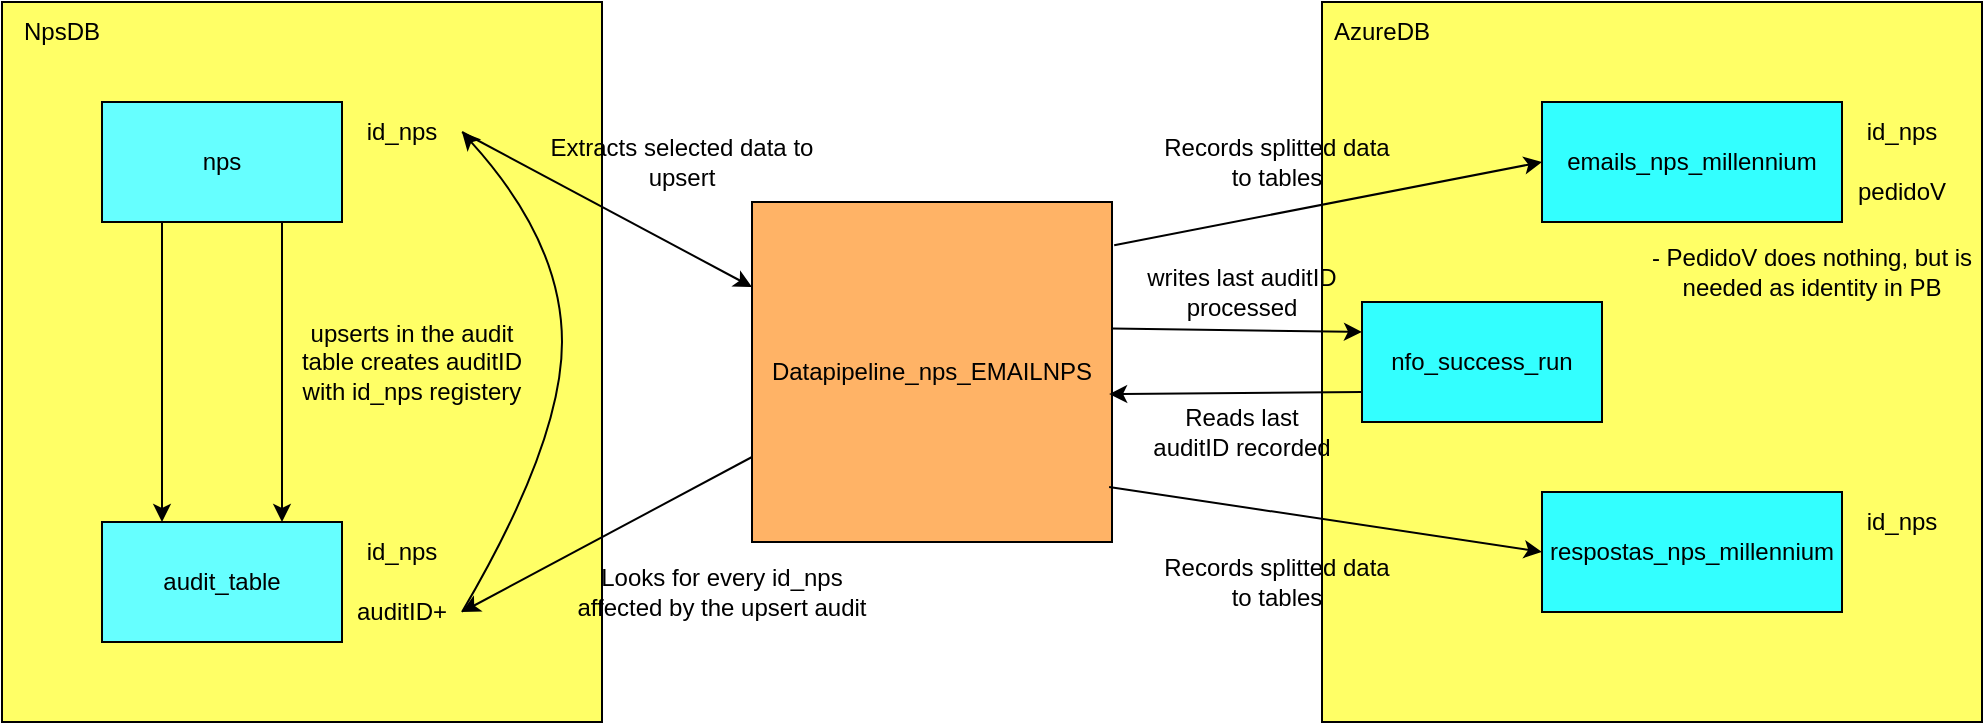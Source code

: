 <mxfile version="22.0.0" type="device">
  <diagram name="Página-1" id="mx46_KJ1Uyf_bisMGjRc">
    <mxGraphModel dx="1290" dy="566" grid="1" gridSize="10" guides="1" tooltips="1" connect="1" arrows="1" fold="1" page="1" pageScale="1" pageWidth="827" pageHeight="1169" math="0" shadow="0">
      <root>
        <mxCell id="0" />
        <mxCell id="1" parent="0" />
        <mxCell id="lyK7kGOJIjBINNhHarWs-1" value="" style="rounded=0;whiteSpace=wrap;html=1;fillColor=#FFFF66;" vertex="1" parent="1">
          <mxGeometry x="30" y="110" width="300" height="360" as="geometry" />
        </mxCell>
        <mxCell id="lyK7kGOJIjBINNhHarWs-2" value="NpsDB" style="text;html=1;strokeColor=none;fillColor=none;align=center;verticalAlign=middle;whiteSpace=wrap;rounded=0;" vertex="1" parent="1">
          <mxGeometry x="30" y="110" width="60" height="30" as="geometry" />
        </mxCell>
        <mxCell id="lyK7kGOJIjBINNhHarWs-3" value="nps" style="rounded=0;whiteSpace=wrap;html=1;fillColor=#66FFFF;" vertex="1" parent="1">
          <mxGeometry x="80" y="160" width="120" height="60" as="geometry" />
        </mxCell>
        <mxCell id="lyK7kGOJIjBINNhHarWs-4" value="audit_table" style="rounded=0;whiteSpace=wrap;html=1;fillColor=#66FFFF;" vertex="1" parent="1">
          <mxGeometry x="80" y="370" width="120" height="60" as="geometry" />
        </mxCell>
        <mxCell id="lyK7kGOJIjBINNhHarWs-6" value="" style="endArrow=classic;html=1;rounded=0;exitX=0.25;exitY=1;exitDx=0;exitDy=0;entryX=0.25;entryY=0;entryDx=0;entryDy=0;" edge="1" parent="1" source="lyK7kGOJIjBINNhHarWs-3" target="lyK7kGOJIjBINNhHarWs-4">
          <mxGeometry width="50" height="50" relative="1" as="geometry">
            <mxPoint x="230" y="300" as="sourcePoint" />
            <mxPoint x="280" y="250" as="targetPoint" />
          </mxGeometry>
        </mxCell>
        <mxCell id="lyK7kGOJIjBINNhHarWs-7" value="" style="endArrow=classic;html=1;rounded=0;exitX=0.75;exitY=1;exitDx=0;exitDy=0;entryX=0.75;entryY=0;entryDx=0;entryDy=0;" edge="1" parent="1" source="lyK7kGOJIjBINNhHarWs-3" target="lyK7kGOJIjBINNhHarWs-4">
          <mxGeometry width="50" height="50" relative="1" as="geometry">
            <mxPoint x="120" y="230" as="sourcePoint" />
            <mxPoint x="120" y="380" as="targetPoint" />
          </mxGeometry>
        </mxCell>
        <mxCell id="lyK7kGOJIjBINNhHarWs-8" value="id_nps" style="text;html=1;strokeColor=none;fillColor=none;align=center;verticalAlign=middle;whiteSpace=wrap;rounded=0;" vertex="1" parent="1">
          <mxGeometry x="200" y="160" width="60" height="30" as="geometry" />
        </mxCell>
        <mxCell id="lyK7kGOJIjBINNhHarWs-9" value="id_nps" style="text;html=1;strokeColor=none;fillColor=none;align=center;verticalAlign=middle;whiteSpace=wrap;rounded=0;" vertex="1" parent="1">
          <mxGeometry x="200" y="370" width="60" height="30" as="geometry" />
        </mxCell>
        <mxCell id="lyK7kGOJIjBINNhHarWs-10" value="upserts in the audit table creates auditID with id_nps registery" style="text;html=1;strokeColor=none;fillColor=none;align=center;verticalAlign=middle;whiteSpace=wrap;rounded=0;" vertex="1" parent="1">
          <mxGeometry x="170" y="260" width="130" height="60" as="geometry" />
        </mxCell>
        <mxCell id="lyK7kGOJIjBINNhHarWs-11" value="auditID+" style="text;html=1;strokeColor=none;fillColor=none;align=center;verticalAlign=middle;whiteSpace=wrap;rounded=0;" vertex="1" parent="1">
          <mxGeometry x="200" y="400" width="60" height="30" as="geometry" />
        </mxCell>
        <mxCell id="lyK7kGOJIjBINNhHarWs-12" value="" style="rounded=0;whiteSpace=wrap;html=1;fillColor=#FFFF66;" vertex="1" parent="1">
          <mxGeometry x="690" y="110" width="330" height="360" as="geometry" />
        </mxCell>
        <mxCell id="lyK7kGOJIjBINNhHarWs-13" value="AzureDB" style="text;html=1;strokeColor=none;fillColor=none;align=center;verticalAlign=middle;whiteSpace=wrap;rounded=0;" vertex="1" parent="1">
          <mxGeometry x="690" y="110" width="60" height="30" as="geometry" />
        </mxCell>
        <mxCell id="lyK7kGOJIjBINNhHarWs-14" value="nfo_success_run" style="rounded=0;whiteSpace=wrap;html=1;fillColor=#33FFFF;" vertex="1" parent="1">
          <mxGeometry x="710" y="260" width="120" height="60" as="geometry" />
        </mxCell>
        <mxCell id="lyK7kGOJIjBINNhHarWs-15" value="Datapipeline_nps_EMAILNPS" style="rounded=0;whiteSpace=wrap;html=1;fillColor=#FFB366;" vertex="1" parent="1">
          <mxGeometry x="405" y="210" width="180" height="170" as="geometry" />
        </mxCell>
        <mxCell id="lyK7kGOJIjBINNhHarWs-16" value="" style="endArrow=classic;html=1;rounded=0;exitX=0;exitY=0.75;exitDx=0;exitDy=0;entryX=0.992;entryY=0.565;entryDx=0;entryDy=0;entryPerimeter=0;" edge="1" parent="1" source="lyK7kGOJIjBINNhHarWs-14" target="lyK7kGOJIjBINNhHarWs-15">
          <mxGeometry width="50" height="50" relative="1" as="geometry">
            <mxPoint x="580" y="340" as="sourcePoint" />
            <mxPoint x="650" y="160" as="targetPoint" />
          </mxGeometry>
        </mxCell>
        <mxCell id="lyK7kGOJIjBINNhHarWs-17" value="Reads last auditID recorded" style="text;html=1;strokeColor=none;fillColor=none;align=center;verticalAlign=middle;whiteSpace=wrap;rounded=0;" vertex="1" parent="1">
          <mxGeometry x="600" y="310" width="100" height="30" as="geometry" />
        </mxCell>
        <mxCell id="lyK7kGOJIjBINNhHarWs-19" value="writes last auditID processed" style="text;html=1;strokeColor=none;fillColor=none;align=center;verticalAlign=middle;whiteSpace=wrap;rounded=0;" vertex="1" parent="1">
          <mxGeometry x="600" y="240" width="100" height="30" as="geometry" />
        </mxCell>
        <mxCell id="lyK7kGOJIjBINNhHarWs-20" value="" style="endArrow=classic;html=1;rounded=0;entryX=0;entryY=0.25;entryDx=0;entryDy=0;exitX=1.001;exitY=0.372;exitDx=0;exitDy=0;exitPerimeter=0;" edge="1" parent="1" source="lyK7kGOJIjBINNhHarWs-15" target="lyK7kGOJIjBINNhHarWs-14">
          <mxGeometry width="50" height="50" relative="1" as="geometry">
            <mxPoint x="590" y="320" as="sourcePoint" />
            <mxPoint x="720" y="315" as="targetPoint" />
          </mxGeometry>
        </mxCell>
        <mxCell id="lyK7kGOJIjBINNhHarWs-21" value="" style="endArrow=classic;html=1;rounded=0;exitX=0;exitY=0.75;exitDx=0;exitDy=0;entryX=1;entryY=0.5;entryDx=0;entryDy=0;" edge="1" parent="1" source="lyK7kGOJIjBINNhHarWs-15" target="lyK7kGOJIjBINNhHarWs-11">
          <mxGeometry width="50" height="50" relative="1" as="geometry">
            <mxPoint x="460" y="395" as="sourcePoint" />
            <mxPoint x="330" y="400" as="targetPoint" />
          </mxGeometry>
        </mxCell>
        <mxCell id="lyK7kGOJIjBINNhHarWs-22" value="Looks for every id_nps affected by the upsert audit" style="text;html=1;strokeColor=none;fillColor=none;align=center;verticalAlign=middle;whiteSpace=wrap;rounded=0;" vertex="1" parent="1">
          <mxGeometry x="310" y="390" width="160" height="30" as="geometry" />
        </mxCell>
        <mxCell id="lyK7kGOJIjBINNhHarWs-24" value="" style="curved=1;endArrow=classic;html=1;rounded=0;exitX=1;exitY=0.5;exitDx=0;exitDy=0;entryX=1;entryY=0.5;entryDx=0;entryDy=0;" edge="1" parent="1" source="lyK7kGOJIjBINNhHarWs-11" target="lyK7kGOJIjBINNhHarWs-8">
          <mxGeometry width="50" height="50" relative="1" as="geometry">
            <mxPoint x="450" y="340" as="sourcePoint" />
            <mxPoint x="500" y="290" as="targetPoint" />
            <Array as="points">
              <mxPoint x="310" y="330" />
              <mxPoint x="310" y="230" />
            </Array>
          </mxGeometry>
        </mxCell>
        <mxCell id="lyK7kGOJIjBINNhHarWs-25" value="Extracts selected data to upsert" style="text;html=1;strokeColor=none;fillColor=none;align=center;verticalAlign=middle;whiteSpace=wrap;rounded=0;" vertex="1" parent="1">
          <mxGeometry x="290" y="175" width="160" height="30" as="geometry" />
        </mxCell>
        <mxCell id="lyK7kGOJIjBINNhHarWs-26" value="" style="endArrow=classic;html=1;rounded=0;entryX=0;entryY=0.25;entryDx=0;entryDy=0;exitX=1;exitY=0.5;exitDx=0;exitDy=0;" edge="1" parent="1" source="lyK7kGOJIjBINNhHarWs-8" target="lyK7kGOJIjBINNhHarWs-15">
          <mxGeometry width="50" height="50" relative="1" as="geometry">
            <mxPoint x="460" y="170" as="sourcePoint" />
            <mxPoint x="590" y="175" as="targetPoint" />
          </mxGeometry>
        </mxCell>
        <mxCell id="lyK7kGOJIjBINNhHarWs-29" value="emails_nps_millennium" style="rounded=0;whiteSpace=wrap;html=1;fillColor=#33FFFF;" vertex="1" parent="1">
          <mxGeometry x="800" y="160" width="150" height="60" as="geometry" />
        </mxCell>
        <mxCell id="lyK7kGOJIjBINNhHarWs-30" value="respostas_nps_millennium" style="rounded=0;whiteSpace=wrap;html=1;fillColor=#33FFFF;" vertex="1" parent="1">
          <mxGeometry x="800" y="355" width="150" height="60" as="geometry" />
        </mxCell>
        <mxCell id="lyK7kGOJIjBINNhHarWs-31" value="" style="endArrow=classic;html=1;rounded=0;entryX=0;entryY=0.5;entryDx=0;entryDy=0;exitX=1.006;exitY=0.127;exitDx=0;exitDy=0;exitPerimeter=0;" edge="1" parent="1" source="lyK7kGOJIjBINNhHarWs-15" target="lyK7kGOJIjBINNhHarWs-29">
          <mxGeometry width="50" height="50" relative="1" as="geometry">
            <mxPoint x="270" y="185" as="sourcePoint" />
            <mxPoint x="415" y="263" as="targetPoint" />
          </mxGeometry>
        </mxCell>
        <mxCell id="lyK7kGOJIjBINNhHarWs-32" value="" style="endArrow=classic;html=1;rounded=0;entryX=0;entryY=0.5;entryDx=0;entryDy=0;exitX=0.992;exitY=0.838;exitDx=0;exitDy=0;exitPerimeter=0;" edge="1" parent="1" source="lyK7kGOJIjBINNhHarWs-15" target="lyK7kGOJIjBINNhHarWs-30">
          <mxGeometry width="50" height="50" relative="1" as="geometry">
            <mxPoint x="596" y="390" as="sourcePoint" />
            <mxPoint x="810" y="348" as="targetPoint" />
          </mxGeometry>
        </mxCell>
        <mxCell id="lyK7kGOJIjBINNhHarWs-33" value="id_nps" style="text;html=1;strokeColor=none;fillColor=none;align=center;verticalAlign=middle;whiteSpace=wrap;rounded=0;" vertex="1" parent="1">
          <mxGeometry x="950" y="160" width="60" height="30" as="geometry" />
        </mxCell>
        <mxCell id="lyK7kGOJIjBINNhHarWs-34" value="id_nps" style="text;html=1;strokeColor=none;fillColor=none;align=center;verticalAlign=middle;whiteSpace=wrap;rounded=0;" vertex="1" parent="1">
          <mxGeometry x="950" y="355" width="60" height="30" as="geometry" />
        </mxCell>
        <mxCell id="lyK7kGOJIjBINNhHarWs-35" value="Records splitted data to tables" style="text;html=1;strokeColor=none;fillColor=none;align=center;verticalAlign=middle;whiteSpace=wrap;rounded=0;" vertex="1" parent="1">
          <mxGeometry x="610" y="175" width="115" height="30" as="geometry" />
        </mxCell>
        <mxCell id="lyK7kGOJIjBINNhHarWs-36" value="Records splitted data to tables" style="text;html=1;strokeColor=none;fillColor=none;align=center;verticalAlign=middle;whiteSpace=wrap;rounded=0;" vertex="1" parent="1">
          <mxGeometry x="610" y="385" width="115" height="30" as="geometry" />
        </mxCell>
        <mxCell id="lyK7kGOJIjBINNhHarWs-37" value="pedidoV" style="text;html=1;strokeColor=none;fillColor=none;align=center;verticalAlign=middle;whiteSpace=wrap;rounded=0;" vertex="1" parent="1">
          <mxGeometry x="950" y="190" width="60" height="30" as="geometry" />
        </mxCell>
        <mxCell id="lyK7kGOJIjBINNhHarWs-38" value="- PedidoV does nothing, but is needed as identity in PB" style="text;html=1;strokeColor=none;fillColor=none;align=center;verticalAlign=middle;whiteSpace=wrap;rounded=0;" vertex="1" parent="1">
          <mxGeometry x="850" y="230" width="170" height="30" as="geometry" />
        </mxCell>
      </root>
    </mxGraphModel>
  </diagram>
</mxfile>

